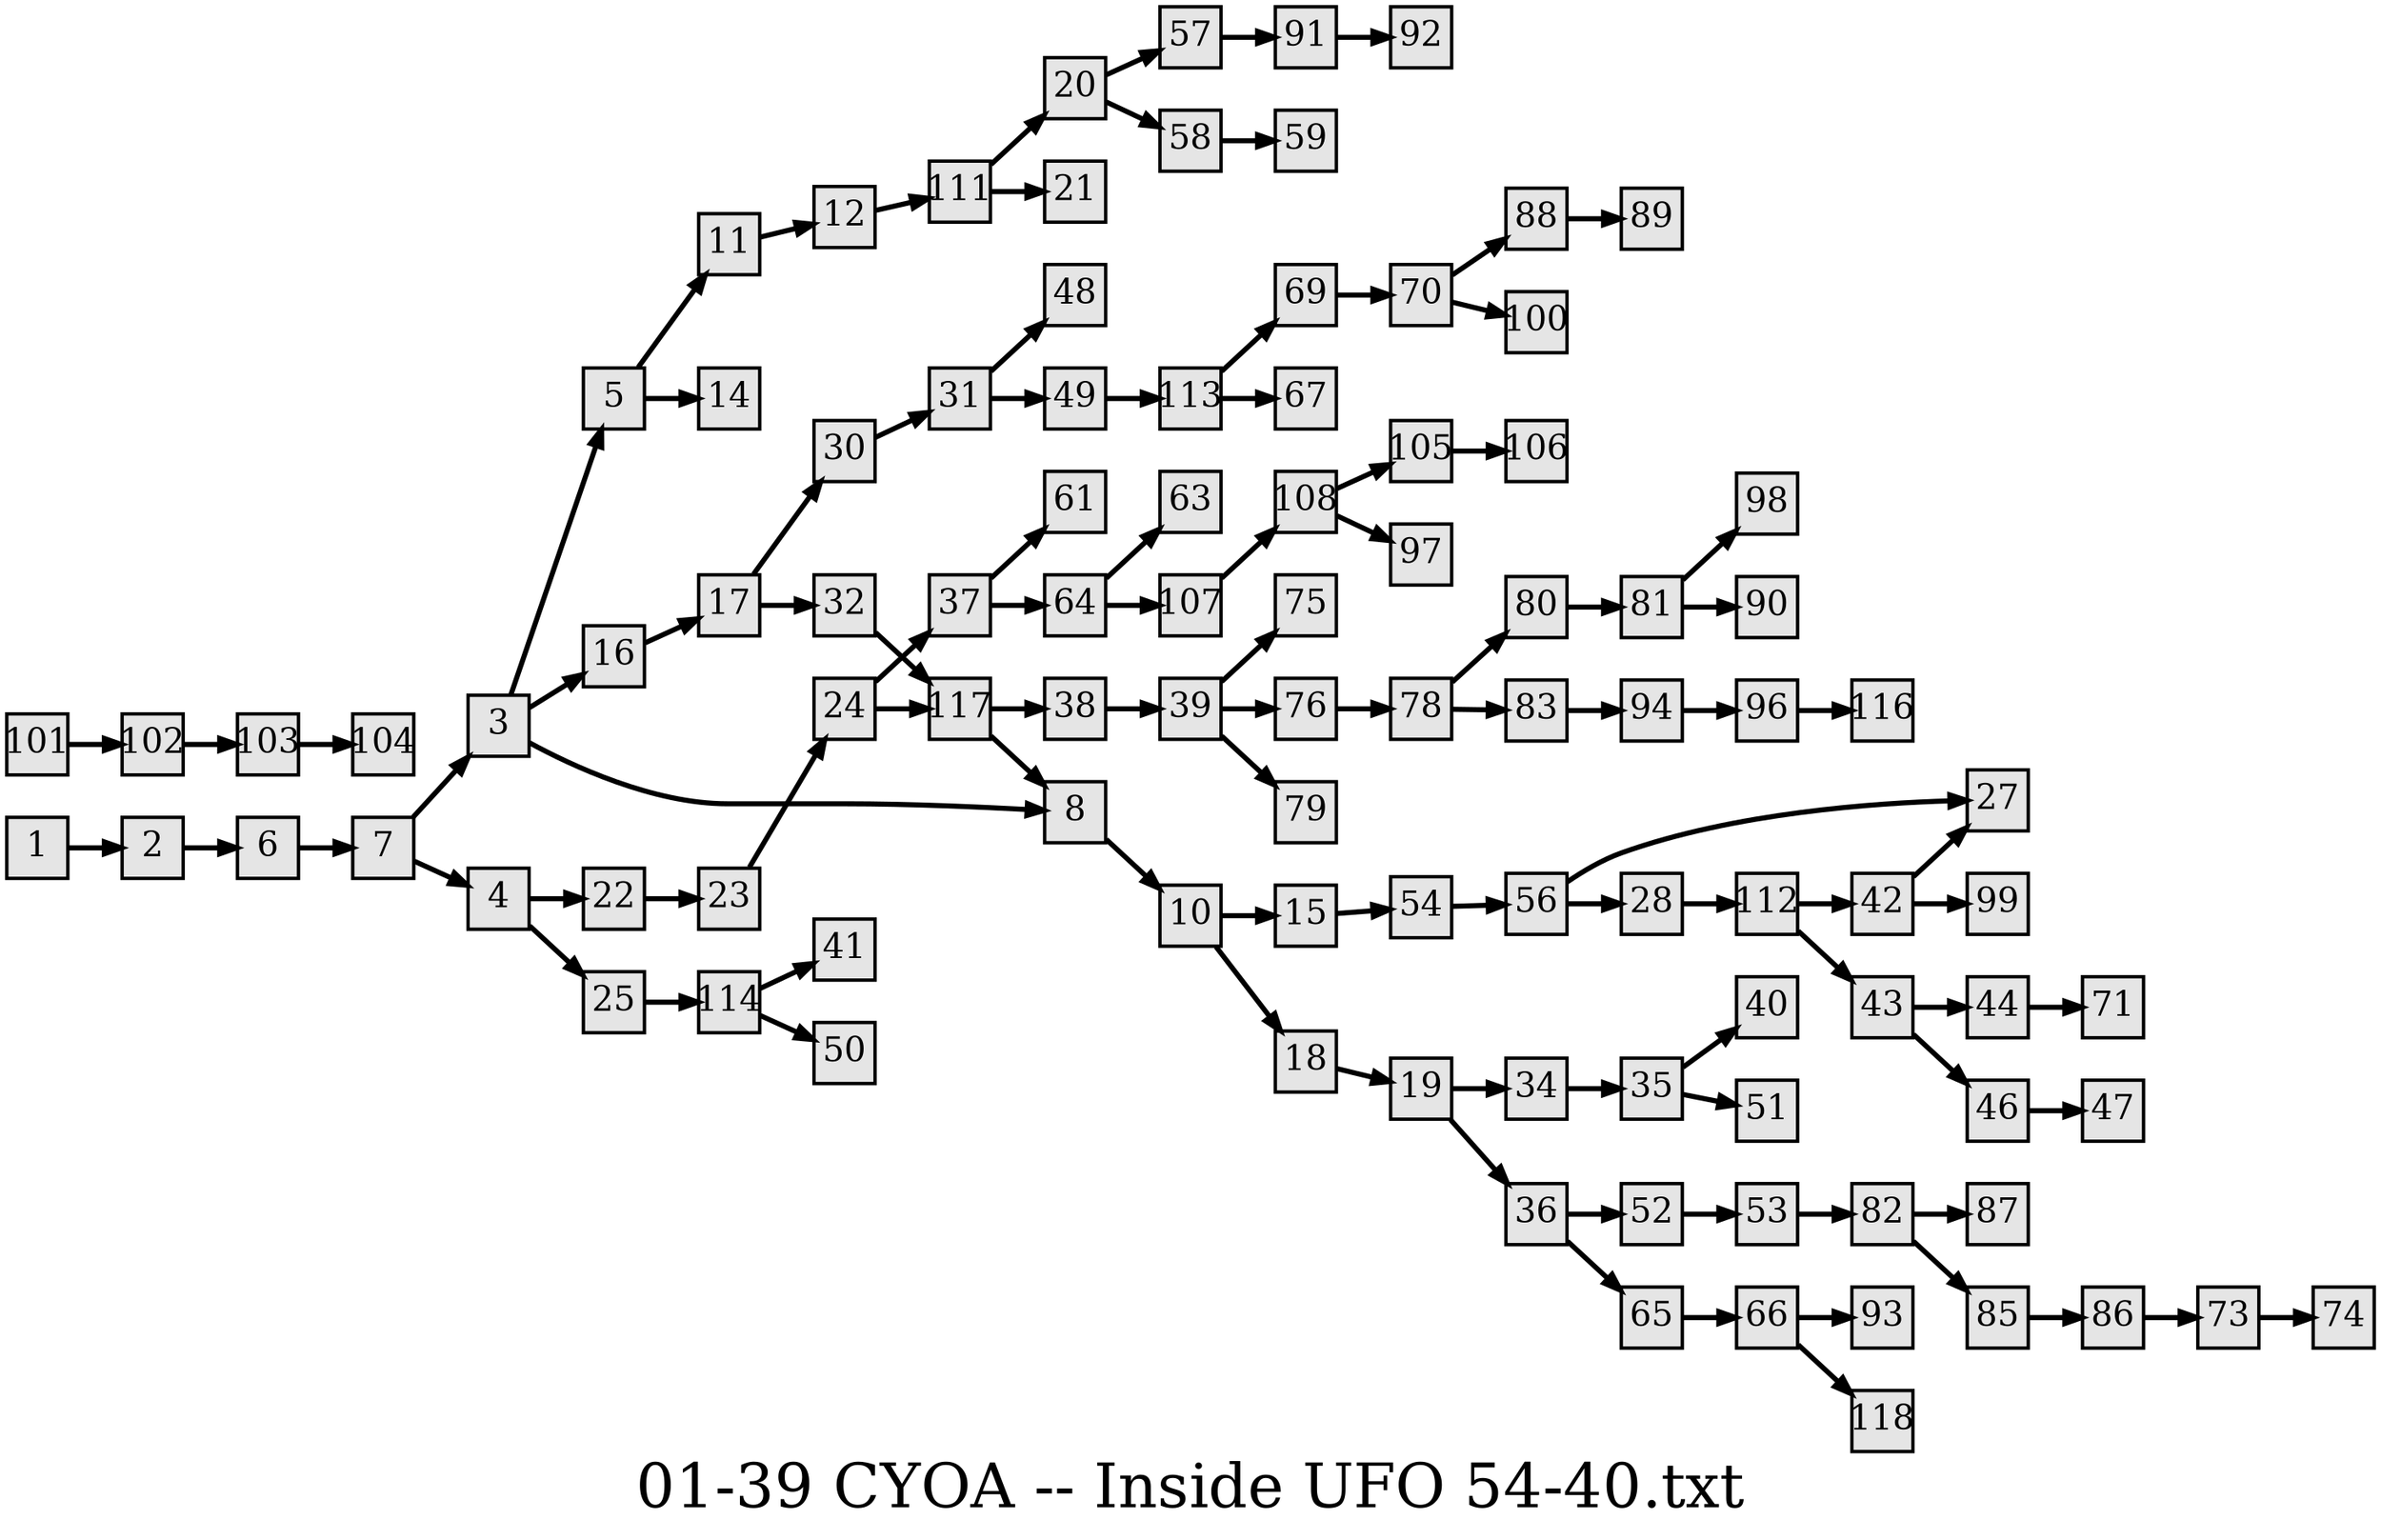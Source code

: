 digraph g{
  graph [ label="01-39 CYOA -- Inside UFO 54-40.txt" rankdir=LR, ordering=out, fontsize=36, nodesep="0.35", ranksep="0.45"];
  node  [shape=rect, penwidth=2, fontsize=20, style=filled, fillcolor=grey90, margin="0,0", labelfloat=true, regular=true, fixedsize=true];
  edge  [labelfloat=true, penwidth=3, fontsize=12];

  1 -> 2;
  2 -> 6;
  3 -> 5;
  3 -> 16;
  3 -> 8;
  4 -> 22;
  4 -> 25;
  5 -> 11;
  5 -> 14;
  6 -> 7;
  7 -> 3;
  7 -> 4;
  8 -> 10;
  10 -> 15;
  10 -> 18;
  11 -> 12;
  12 -> 111;
  15 -> 54;
  16 -> 17;
  17 -> 30;
  17 -> 32;
  18 -> 19;
  19 -> 34;
  19 -> 36;
  20 -> 57;
  20 -> 58;
  22 -> 23;
  23 -> 24;
  24 -> 37;
  24 -> 117;
  25 -> 114;
  28 -> 112;
  30 -> 31;
  31 -> 48;
  31 -> 49;
  32 -> 117;
  34 -> 35;
  35 -> 40;
  35 -> 51;
  36 -> 52;
  36 -> 65;
  37 -> 61;
  37 -> 64;
  38 -> 39;
  39 -> 75;
  39 -> 76;
  39 -> 79;
  42 -> 27;
  42 -> 99;
  43 -> 44;
  43 -> 46;
  44 -> 71;
  46 -> 47;
  49 -> 113;
  52 -> 53;
  53 -> 82;
  54 -> 56;
  56 -> 27;
  56 -> 28;
  57 -> 91;
  58 -> 59;
  64 -> 63;
  64 -> 107;
  65 -> 66;
  66 -> 93;
  66 -> 118;
  69 -> 70;
  70 -> 88;
  70 -> 100;
  73 -> 74;
  76 -> 78;
  78 -> 80;
  78 -> 83;
  80 -> 81;
  81 -> 98;
  81 -> 90;
  82 -> 87;
  82 -> 85;
  83 -> 94;
  85 -> 86;
  86 -> 73;
  88 -> 89;
  91 -> 92;
  94 -> 96;
  96 -> 116;
  101 -> 102;
  102 -> 103;
  103 -> 104;
  105 -> 106;
  107 -> 108;
  108 -> 105;
  108 -> 97;
  111 -> 20;
  111 -> 21;
  112 -> 42;
  112 -> 43;
  113 -> 69;
  113 -> 67;
  114 -> 41;
  114 -> 50;
  117 -> 38;
  117 -> 8;
}

